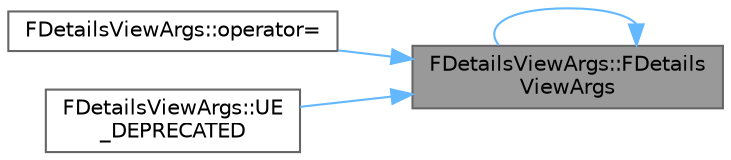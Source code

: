 digraph "FDetailsViewArgs::FDetailsViewArgs"
{
 // INTERACTIVE_SVG=YES
 // LATEX_PDF_SIZE
  bgcolor="transparent";
  edge [fontname=Helvetica,fontsize=10,labelfontname=Helvetica,labelfontsize=10];
  node [fontname=Helvetica,fontsize=10,shape=box,height=0.2,width=0.4];
  rankdir="RL";
  Node1 [id="Node000001",label="FDetailsViewArgs::FDetails\lViewArgs",height=0.2,width=0.4,color="gray40", fillcolor="grey60", style="filled", fontcolor="black",tooltip=" "];
  Node1 -> Node1 [id="edge1_Node000001_Node000001",dir="back",color="steelblue1",style="solid",tooltip=" "];
  Node1 -> Node2 [id="edge2_Node000001_Node000002",dir="back",color="steelblue1",style="solid",tooltip=" "];
  Node2 [id="Node000002",label="FDetailsViewArgs::operator=",height=0.2,width=0.4,color="grey40", fillcolor="white", style="filled",URL="$db/d20/structFDetailsViewArgs.html#a01305b6e9a0accbcc9d2d272bf19578a",tooltip=" "];
  Node1 -> Node3 [id="edge3_Node000001_Node000003",dir="back",color="steelblue1",style="solid",tooltip=" "];
  Node3 [id="Node000003",label="FDetailsViewArgs::UE\l_DEPRECATED",height=0.2,width=0.4,color="grey40", fillcolor="white", style="filled",URL="$db/d20/structFDetailsViewArgs.html#a2e758e5ffba9415069667fe21809fab6",tooltip="Default constructor."];
}
